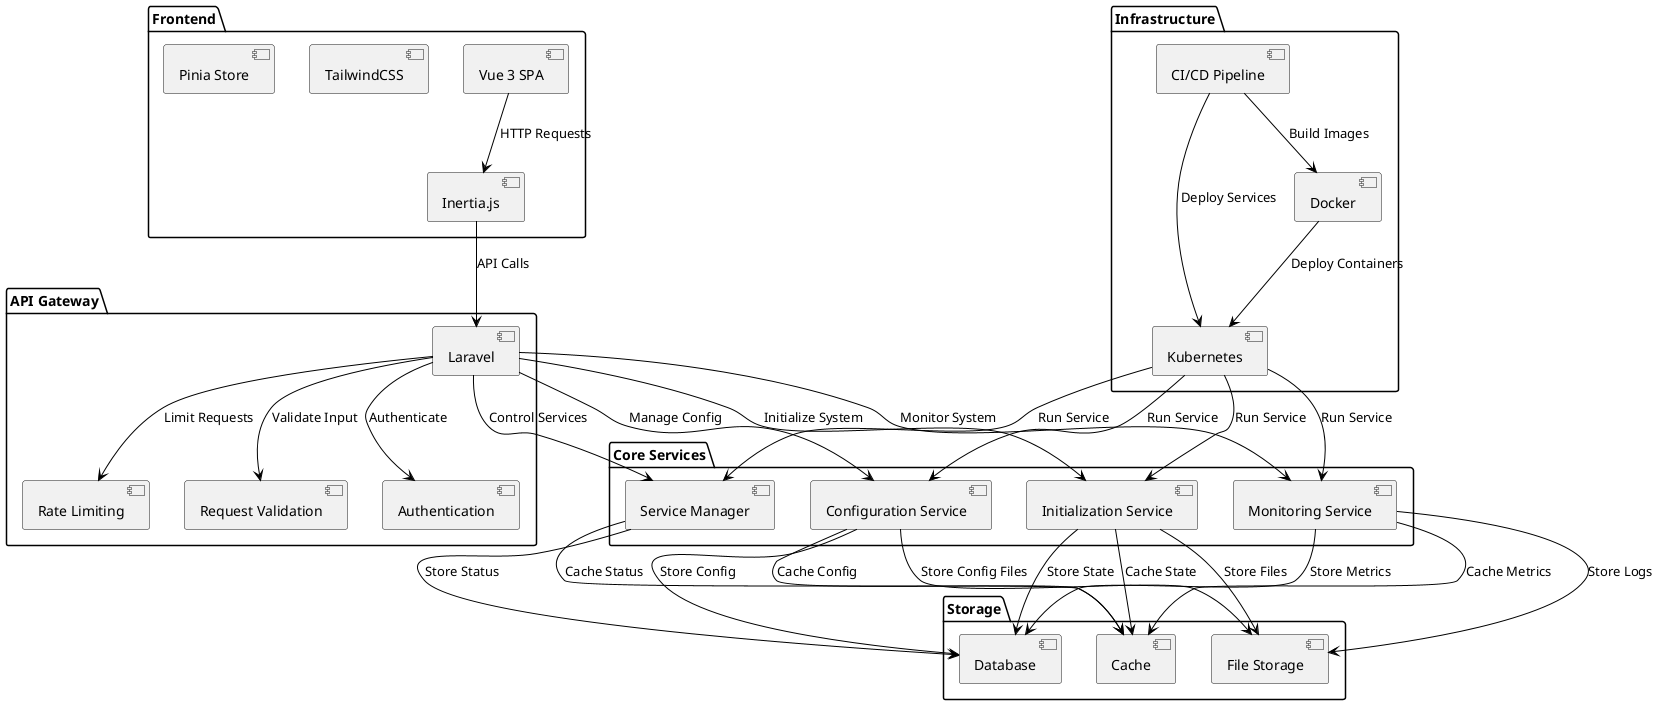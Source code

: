 @startuml Service Architecture

!define RECTANGLE class

skinparam {
    backgroundColor white
    componentStyle uml2
    ArrowColor black
    BorderColor black
}

' User Interface Layer
package "Frontend" {
    [Vue 3 SPA] as vue
    [Inertia.js] as inertia
    [TailwindCSS] as tailwind
    [Pinia Store] as pinia
}

' API Gateway Layer
package "API Gateway" {
    [Laravel] as laravel
    [Authentication] as auth
    [Rate Limiting] as rate
    [Request Validation] as validation
}

' Core Services Layer
package "Core Services" {
    [Initialization Service] as init
    [Configuration Service] as config
    [Service Manager] as service
    [Monitoring Service] as monitor
}

' Storage Layer
package "Storage" {
    [Database] as db
    [Cache] as cache
    [File Storage] as storage
}

' Infrastructure Layer
package "Infrastructure" {
    [Docker] as docker
    [Kubernetes] as k8s
    [CI/CD Pipeline] as cicd
}

' User Interactions
vue --> inertia : "HTTP Requests"
inertia --> laravel : "API Calls"
laravel --> auth : "Authenticate"
laravel --> rate : "Limit Requests"
laravel --> validation : "Validate Input"

laravel --> init : "Initialize System"
laravel --> config : "Manage Config"
laravel --> service : "Control Services"
laravel --> monitor : "Monitor System"

init --> db : "Store State"
config --> db : "Store Config"
service --> db : "Store Status"
monitor --> db : "Store Metrics"

init --> cache : "Cache State"
config --> cache : "Cache Config"
service --> cache : "Cache Status"
monitor --> cache : "Cache Metrics"

init --> storage : "Store Files"
config --> storage : "Store Config Files"
monitor --> storage : "Store Logs"

' Infrastructure Support
docker --> k8s : "Deploy Containers"
k8s --> init : "Run Service"
k8s --> config : "Run Service"
k8s --> service : "Run Service"
k8s --> monitor : "Run Service"

cicd --> docker : "Build Images"
cicd --> k8s : "Deploy Services"

@enduml 